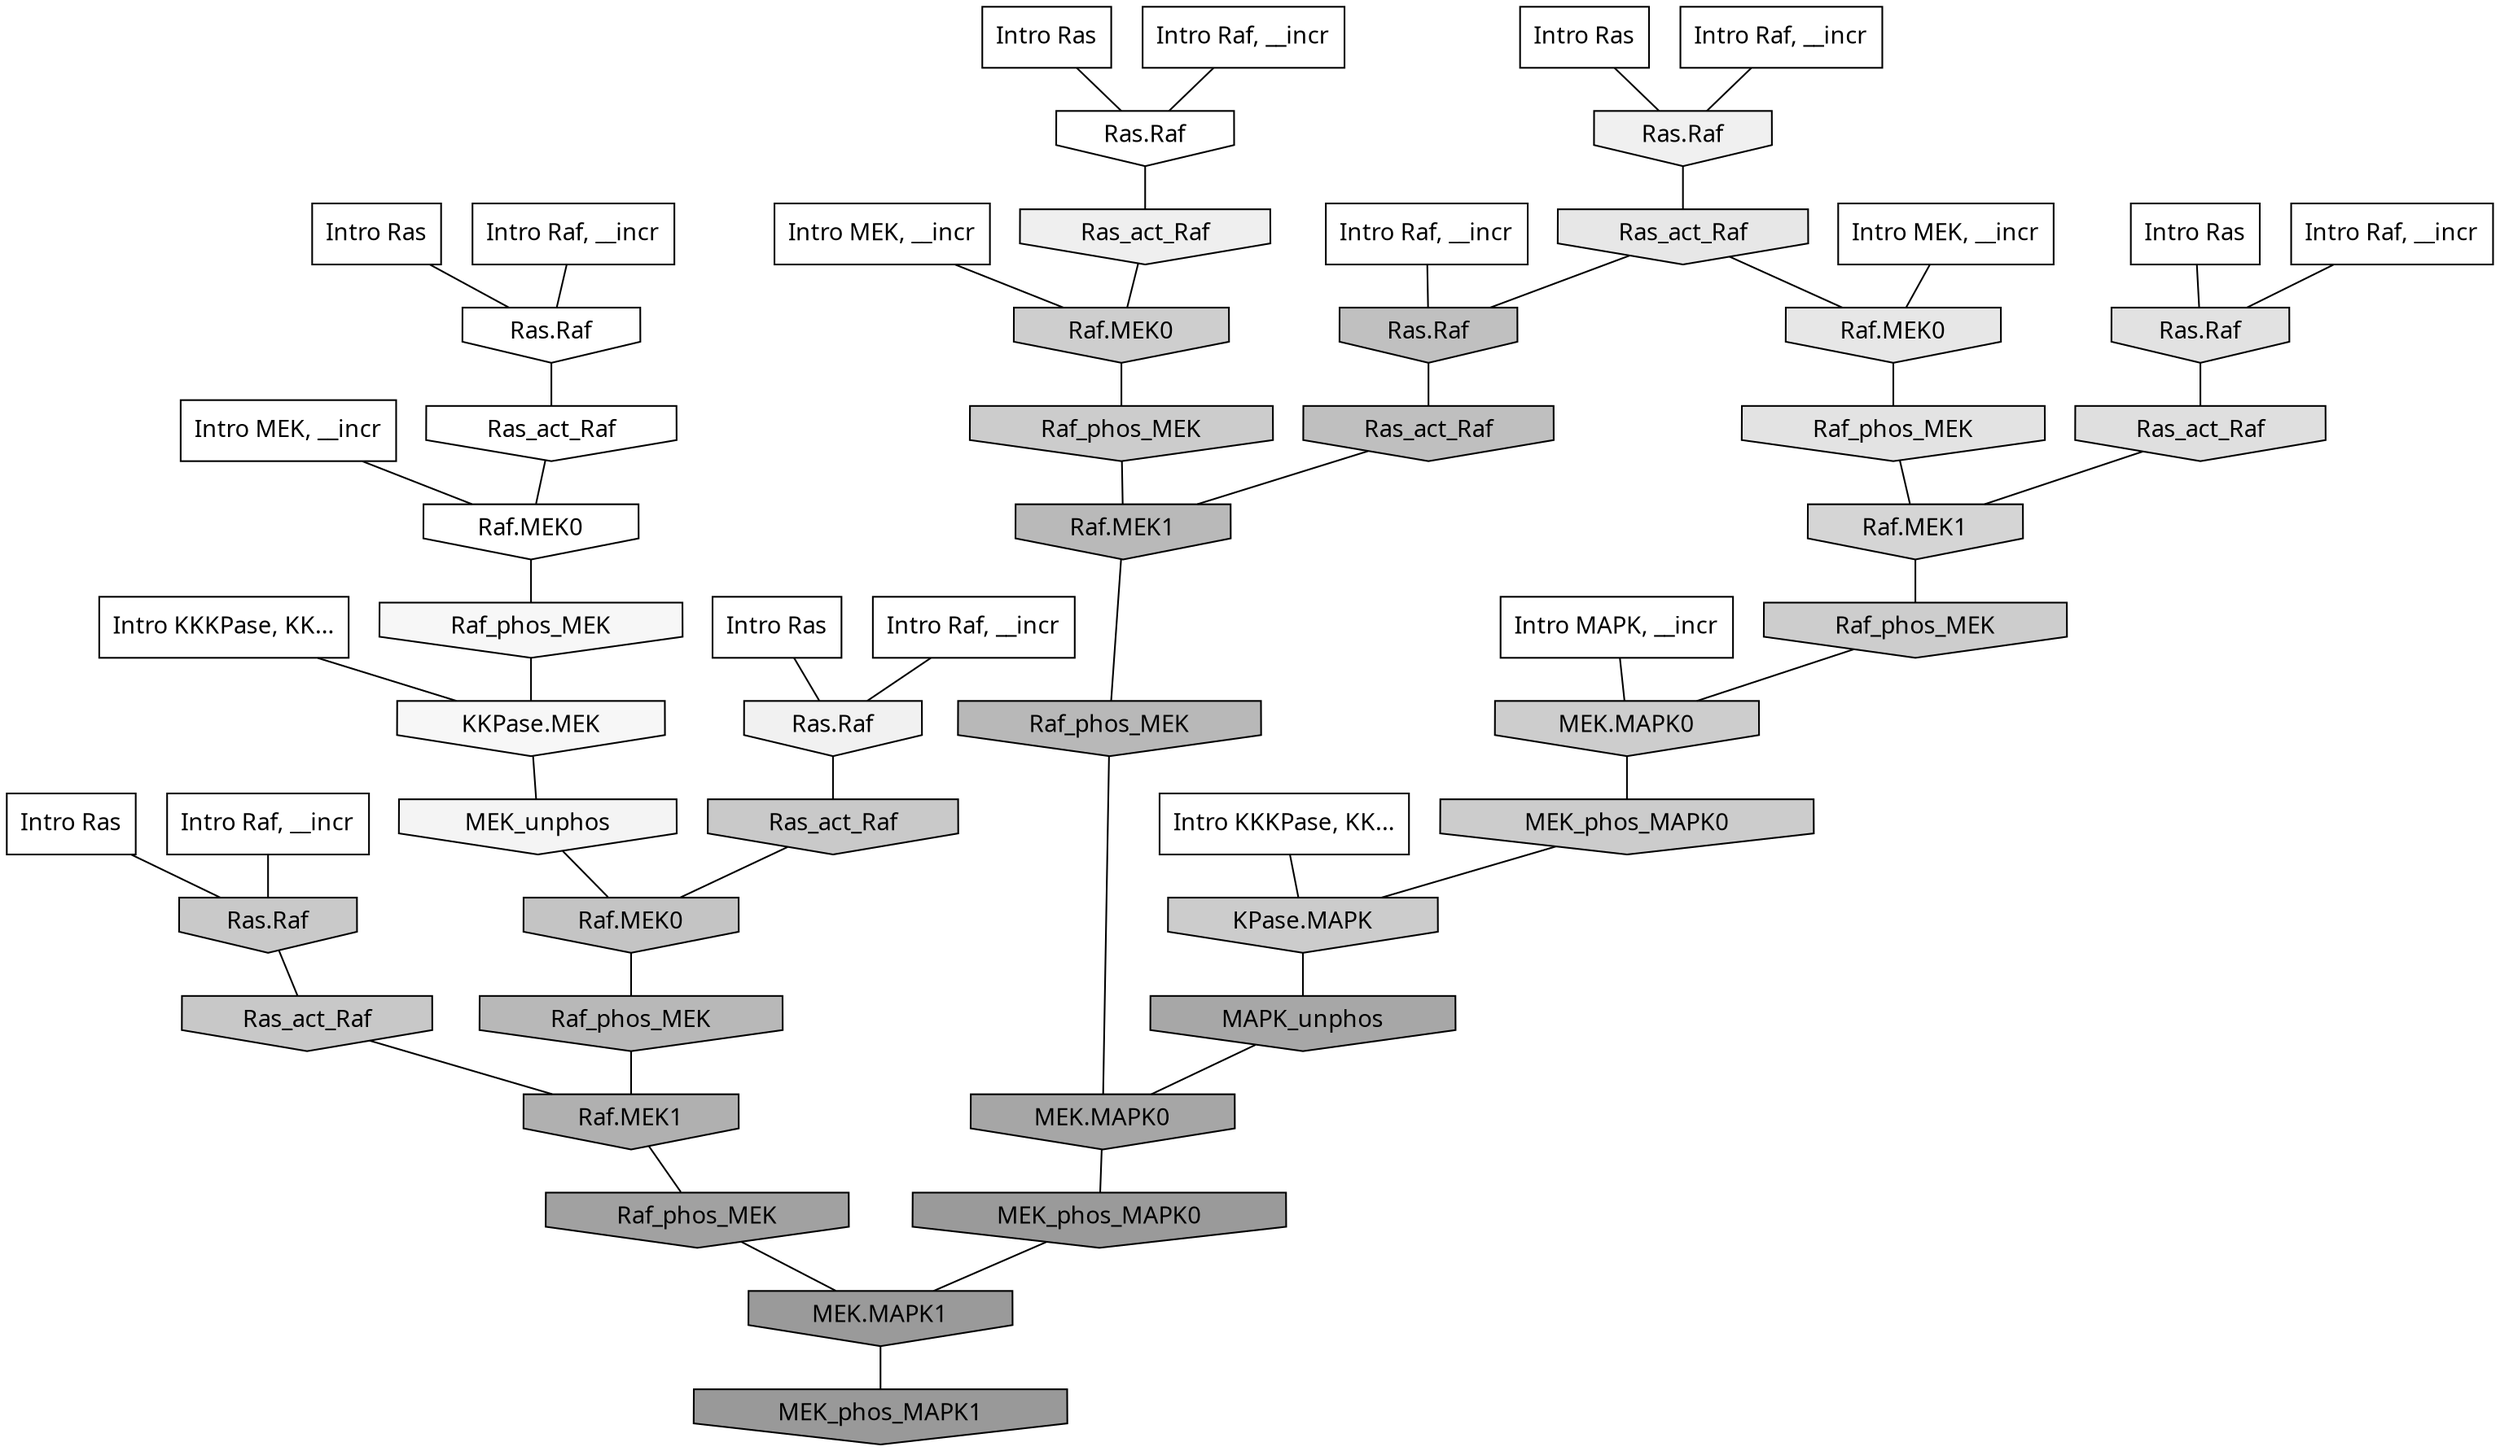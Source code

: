 digraph G{
  rankdir="TB";
  ranksep=0.30;
  node [fontname="CMU Serif"];
  edge [fontname="CMU Serif"];
  
  8 [label="Intro Ras", shape=rectangle, style=filled, fillcolor="0.000 0.000 1.000"]
  
  15 [label="Intro Ras", shape=rectangle, style=filled, fillcolor="0.000 0.000 1.000"]
  
  43 [label="Intro Ras", shape=rectangle, style=filled, fillcolor="0.000 0.000 1.000"]
  
  63 [label="Intro Ras", shape=rectangle, style=filled, fillcolor="0.000 0.000 1.000"]
  
  98 [label="Intro Ras", shape=rectangle, style=filled, fillcolor="0.000 0.000 1.000"]
  
  99 [label="Intro Ras", shape=rectangle, style=filled, fillcolor="0.000 0.000 1.000"]
  
  307 [label="Intro Raf, __incr", shape=rectangle, style=filled, fillcolor="0.000 0.000 1.000"]
  
  392 [label="Intro Raf, __incr", shape=rectangle, style=filled, fillcolor="0.000 0.000 1.000"]
  
  423 [label="Intro Raf, __incr", shape=rectangle, style=filled, fillcolor="0.000 0.000 1.000"]
  
  499 [label="Intro Raf, __incr", shape=rectangle, style=filled, fillcolor="0.000 0.000 1.000"]
  
  652 [label="Intro Raf, __incr", shape=rectangle, style=filled, fillcolor="0.000 0.000 1.000"]
  
  721 [label="Intro Raf, __incr", shape=rectangle, style=filled, fillcolor="0.000 0.000 1.000"]
  
  957 [label="Intro Raf, __incr", shape=rectangle, style=filled, fillcolor="0.000 0.000 1.000"]
  
  1103 [label="Intro MEK, __incr", shape=rectangle, style=filled, fillcolor="0.000 0.000 1.000"]
  
  1355 [label="Intro MEK, __incr", shape=rectangle, style=filled, fillcolor="0.000 0.000 1.000"]
  
  1520 [label="Intro MEK, __incr", shape=rectangle, style=filled, fillcolor="0.000 0.000 1.000"]
  
  2765 [label="Intro MAPK, __incr", shape=rectangle, style=filled, fillcolor="0.000 0.000 1.000"]
  
  3102 [label="Intro KKKPase, KK...", shape=rectangle, style=filled, fillcolor="0.000 0.000 1.000"]
  
  3156 [label="Intro KKKPase, KK...", shape=rectangle, style=filled, fillcolor="0.000 0.000 1.000"]
  
  3231 [label="Ras.Raf", shape=invhouse, style=filled, fillcolor="0.000 0.000 1.000"]
  
  3269 [label="Ras.Raf", shape=invhouse, style=filled, fillcolor="0.000 0.000 1.000"]
  
  3338 [label="Ras_act_Raf", shape=invhouse, style=filled, fillcolor="0.000 0.000 0.997"]
  
  3340 [label="Raf.MEK0", shape=invhouse, style=filled, fillcolor="0.000 0.000 0.997"]
  
  3585 [label="Raf_phos_MEK", shape=invhouse, style=filled, fillcolor="0.000 0.000 0.965"]
  
  3588 [label="KKPase.MEK", shape=invhouse, style=filled, fillcolor="0.000 0.000 0.965"]
  
  3669 [label="MEK_unphos", shape=invhouse, style=filled, fillcolor="0.000 0.000 0.956"]
  
  3844 [label="Ras.Raf", shape=invhouse, style=filled, fillcolor="0.000 0.000 0.945"]
  
  3921 [label="Ras.Raf", shape=invhouse, style=filled, fillcolor="0.000 0.000 0.940"]
  
  3980 [label="Ras_act_Raf", shape=invhouse, style=filled, fillcolor="0.000 0.000 0.937"]
  
  4558 [label="Ras_act_Raf", shape=invhouse, style=filled, fillcolor="0.000 0.000 0.903"]
  
  4562 [label="Raf.MEK0", shape=invhouse, style=filled, fillcolor="0.000 0.000 0.903"]
  
  4864 [label="Raf_phos_MEK", shape=invhouse, style=filled, fillcolor="0.000 0.000 0.888"]
  
  4883 [label="Ras.Raf", shape=invhouse, style=filled, fillcolor="0.000 0.000 0.886"]
  
  5152 [label="Ras_act_Raf", shape=invhouse, style=filled, fillcolor="0.000 0.000 0.872"]
  
  5938 [label="Raf.MEK1", shape=invhouse, style=filled, fillcolor="0.000 0.000 0.835"]
  
  6663 [label="Raf.MEK0", shape=invhouse, style=filled, fillcolor="0.000 0.000 0.807"]
  
  6823 [label="Raf_phos_MEK", shape=invhouse, style=filled, fillcolor="0.000 0.000 0.802"]
  
  6825 [label="MEK.MAPK0", shape=invhouse, style=filled, fillcolor="0.000 0.000 0.802"]
  
  6878 [label="Raf_phos_MEK", shape=invhouse, style=filled, fillcolor="0.000 0.000 0.800"]
  
  6901 [label="MEK_phos_MAPK0", shape=invhouse, style=filled, fillcolor="0.000 0.000 0.800"]
  
  6919 [label="KPase.MAPK", shape=invhouse, style=filled, fillcolor="0.000 0.000 0.799"]
  
  7272 [label="Ras_act_Raf", shape=invhouse, style=filled, fillcolor="0.000 0.000 0.789"]
  
  7364 [label="Ras.Raf", shape=invhouse, style=filled, fillcolor="0.000 0.000 0.787"]
  
  7514 [label="Ras_act_Raf", shape=invhouse, style=filled, fillcolor="0.000 0.000 0.783"]
  
  8145 [label="Raf.MEK0", shape=invhouse, style=filled, fillcolor="0.000 0.000 0.766"]
  
  8714 [label="Ras.Raf", shape=invhouse, style=filled, fillcolor="0.000 0.000 0.751"]
  
  8872 [label="Ras_act_Raf", shape=invhouse, style=filled, fillcolor="0.000 0.000 0.747"]
  
  9964 [label="Raf.MEK1", shape=invhouse, style=filled, fillcolor="0.000 0.000 0.726"]
  
  10114 [label="Raf_phos_MEK", shape=invhouse, style=filled, fillcolor="0.000 0.000 0.722"]
  
  10208 [label="Raf_phos_MEK", shape=invhouse, style=filled, fillcolor="0.000 0.000 0.720"]
  
  12061 [label="Raf.MEK1", shape=invhouse, style=filled, fillcolor="0.000 0.000 0.690"]
  
  14963 [label="MAPK_unphos", shape=invhouse, style=filled, fillcolor="0.000 0.000 0.653"]
  
  15011 [label="MEK.MAPK0", shape=invhouse, style=filled, fillcolor="0.000 0.000 0.652"]
  
  16357 [label="Raf_phos_MEK", shape=invhouse, style=filled, fillcolor="0.000 0.000 0.630"]
  
  17468 [label="MEK_phos_MAPK0", shape=invhouse, style=filled, fillcolor="0.000 0.000 0.603"]
  
  17469 [label="MEK.MAPK1", shape=invhouse, style=filled, fillcolor="0.000 0.000 0.603"]
  
  17573 [label="MEK_phos_MAPK1", shape=invhouse, style=filled, fillcolor="0.000 0.000 0.600"]
  
  
  17469 -> 17573 [dir=none, color="0.000 0.000 0.000"] 
  17468 -> 17469 [dir=none, color="0.000 0.000 0.000"] 
  16357 -> 17469 [dir=none, color="0.000 0.000 0.000"] 
  15011 -> 17468 [dir=none, color="0.000 0.000 0.000"] 
  14963 -> 15011 [dir=none, color="0.000 0.000 0.000"] 
  12061 -> 16357 [dir=none, color="0.000 0.000 0.000"] 
  10208 -> 12061 [dir=none, color="0.000 0.000 0.000"] 
  10114 -> 15011 [dir=none, color="0.000 0.000 0.000"] 
  9964 -> 10114 [dir=none, color="0.000 0.000 0.000"] 
  8872 -> 9964 [dir=none, color="0.000 0.000 0.000"] 
  8714 -> 8872 [dir=none, color="0.000 0.000 0.000"] 
  8145 -> 10208 [dir=none, color="0.000 0.000 0.000"] 
  7514 -> 12061 [dir=none, color="0.000 0.000 0.000"] 
  7364 -> 7514 [dir=none, color="0.000 0.000 0.000"] 
  7272 -> 8145 [dir=none, color="0.000 0.000 0.000"] 
  6919 -> 14963 [dir=none, color="0.000 0.000 0.000"] 
  6901 -> 6919 [dir=none, color="0.000 0.000 0.000"] 
  6878 -> 9964 [dir=none, color="0.000 0.000 0.000"] 
  6825 -> 6901 [dir=none, color="0.000 0.000 0.000"] 
  6823 -> 6825 [dir=none, color="0.000 0.000 0.000"] 
  6663 -> 6878 [dir=none, color="0.000 0.000 0.000"] 
  5938 -> 6823 [dir=none, color="0.000 0.000 0.000"] 
  5152 -> 5938 [dir=none, color="0.000 0.000 0.000"] 
  4883 -> 5152 [dir=none, color="0.000 0.000 0.000"] 
  4864 -> 5938 [dir=none, color="0.000 0.000 0.000"] 
  4562 -> 4864 [dir=none, color="0.000 0.000 0.000"] 
  4558 -> 4562 [dir=none, color="0.000 0.000 0.000"] 
  4558 -> 8714 [dir=none, color="0.000 0.000 0.000"] 
  3980 -> 6663 [dir=none, color="0.000 0.000 0.000"] 
  3921 -> 4558 [dir=none, color="0.000 0.000 0.000"] 
  3844 -> 7272 [dir=none, color="0.000 0.000 0.000"] 
  3669 -> 8145 [dir=none, color="0.000 0.000 0.000"] 
  3588 -> 3669 [dir=none, color="0.000 0.000 0.000"] 
  3585 -> 3588 [dir=none, color="0.000 0.000 0.000"] 
  3340 -> 3585 [dir=none, color="0.000 0.000 0.000"] 
  3338 -> 3340 [dir=none, color="0.000 0.000 0.000"] 
  3269 -> 3338 [dir=none, color="0.000 0.000 0.000"] 
  3231 -> 3980 [dir=none, color="0.000 0.000 0.000"] 
  3156 -> 6919 [dir=none, color="0.000 0.000 0.000"] 
  3102 -> 3588 [dir=none, color="0.000 0.000 0.000"] 
  2765 -> 6825 [dir=none, color="0.000 0.000 0.000"] 
  1520 -> 6663 [dir=none, color="0.000 0.000 0.000"] 
  1355 -> 3340 [dir=none, color="0.000 0.000 0.000"] 
  1103 -> 4562 [dir=none, color="0.000 0.000 0.000"] 
  957 -> 3231 [dir=none, color="0.000 0.000 0.000"] 
  721 -> 8714 [dir=none, color="0.000 0.000 0.000"] 
  652 -> 3921 [dir=none, color="0.000 0.000 0.000"] 
  499 -> 3844 [dir=none, color="0.000 0.000 0.000"] 
  423 -> 7364 [dir=none, color="0.000 0.000 0.000"] 
  392 -> 4883 [dir=none, color="0.000 0.000 0.000"] 
  307 -> 3269 [dir=none, color="0.000 0.000 0.000"] 
  99 -> 3921 [dir=none, color="0.000 0.000 0.000"] 
  98 -> 4883 [dir=none, color="0.000 0.000 0.000"] 
  63 -> 3231 [dir=none, color="0.000 0.000 0.000"] 
  43 -> 3269 [dir=none, color="0.000 0.000 0.000"] 
  15 -> 7364 [dir=none, color="0.000 0.000 0.000"] 
  8 -> 3844 [dir=none, color="0.000 0.000 0.000"] 
  
  }
